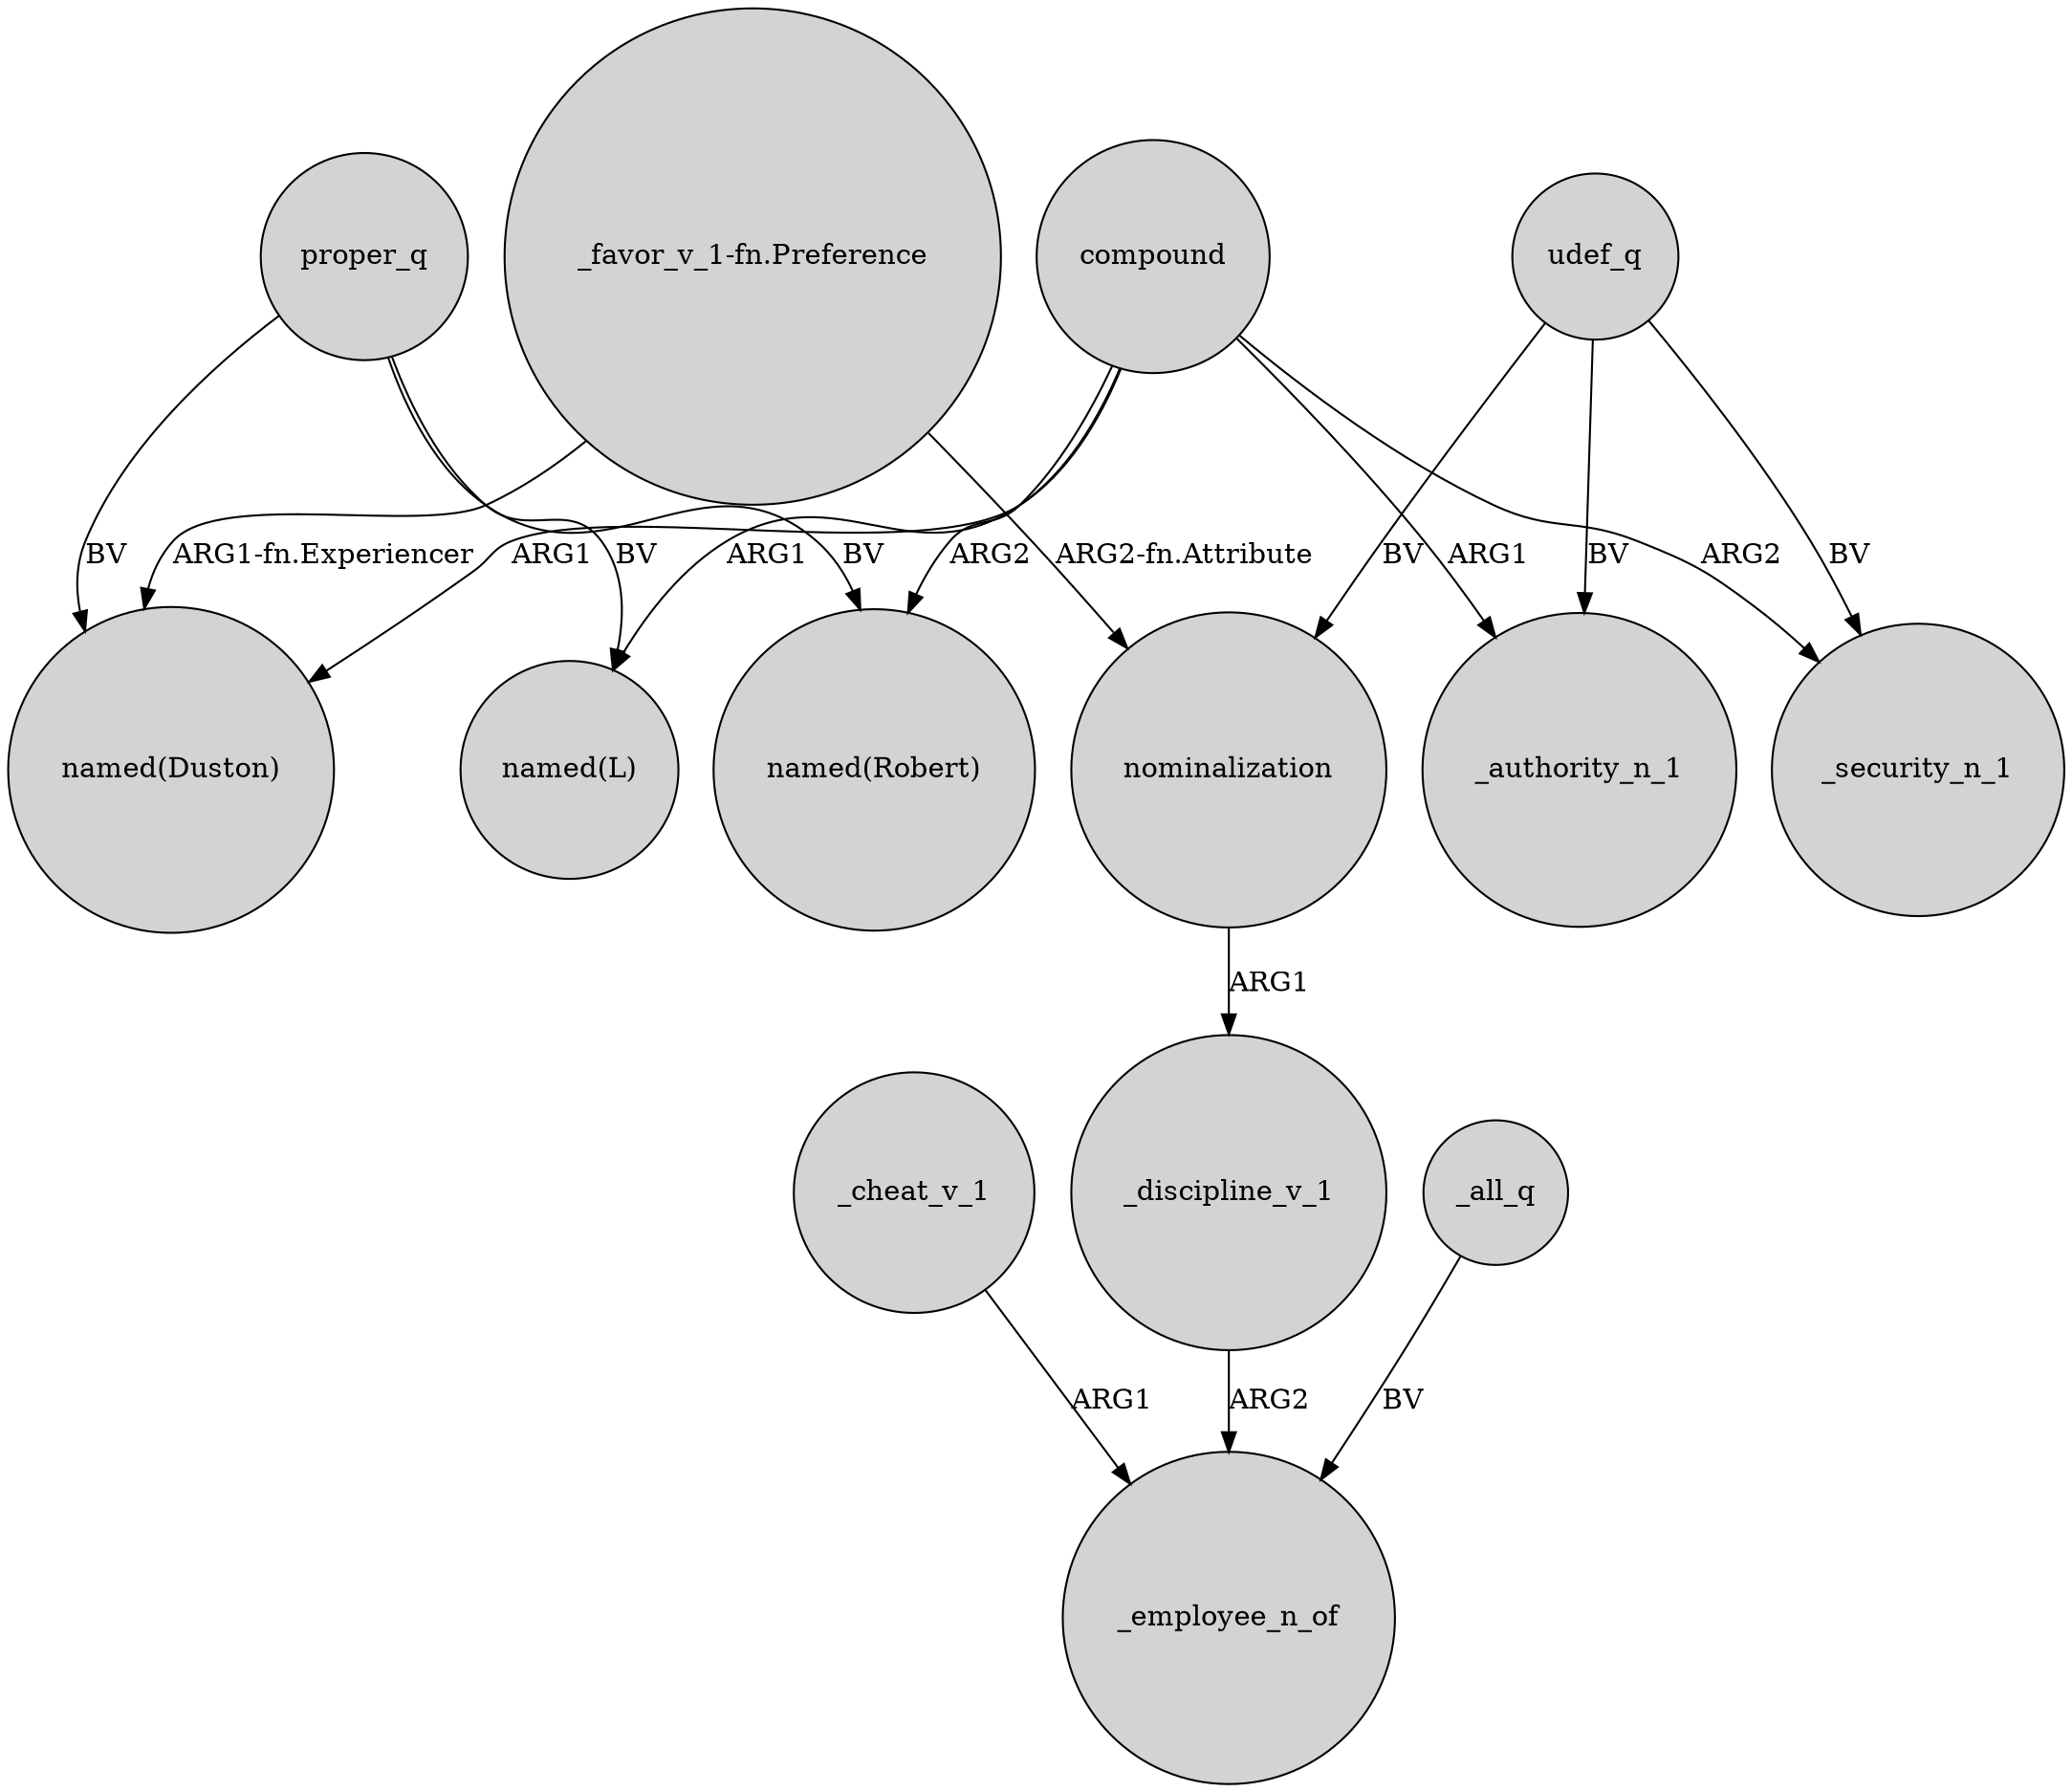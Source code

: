 digraph {
	node [shape=circle style=filled]
	proper_q -> "named(Duston)" [label=BV]
	_cheat_v_1 -> _employee_n_of [label=ARG1]
	nominalization -> _discipline_v_1 [label=ARG1]
	udef_q -> _authority_n_1 [label=BV]
	"_favor_v_1-fn.Preference" -> "named(Duston)" [label="ARG1-fn.Experiencer"]
	compound -> "named(L)" [label=ARG1]
	proper_q -> "named(L)" [label=BV]
	proper_q -> "named(Robert)" [label=BV]
	compound -> _authority_n_1 [label=ARG1]
	"_favor_v_1-fn.Preference" -> nominalization [label="ARG2-fn.Attribute"]
	compound -> "named(Robert)" [label=ARG2]
	_discipline_v_1 -> _employee_n_of [label=ARG2]
	_all_q -> _employee_n_of [label=BV]
	udef_q -> nominalization [label=BV]
	udef_q -> _security_n_1 [label=BV]
	compound -> _security_n_1 [label=ARG2]
	compound -> "named(Duston)" [label=ARG1]
}
